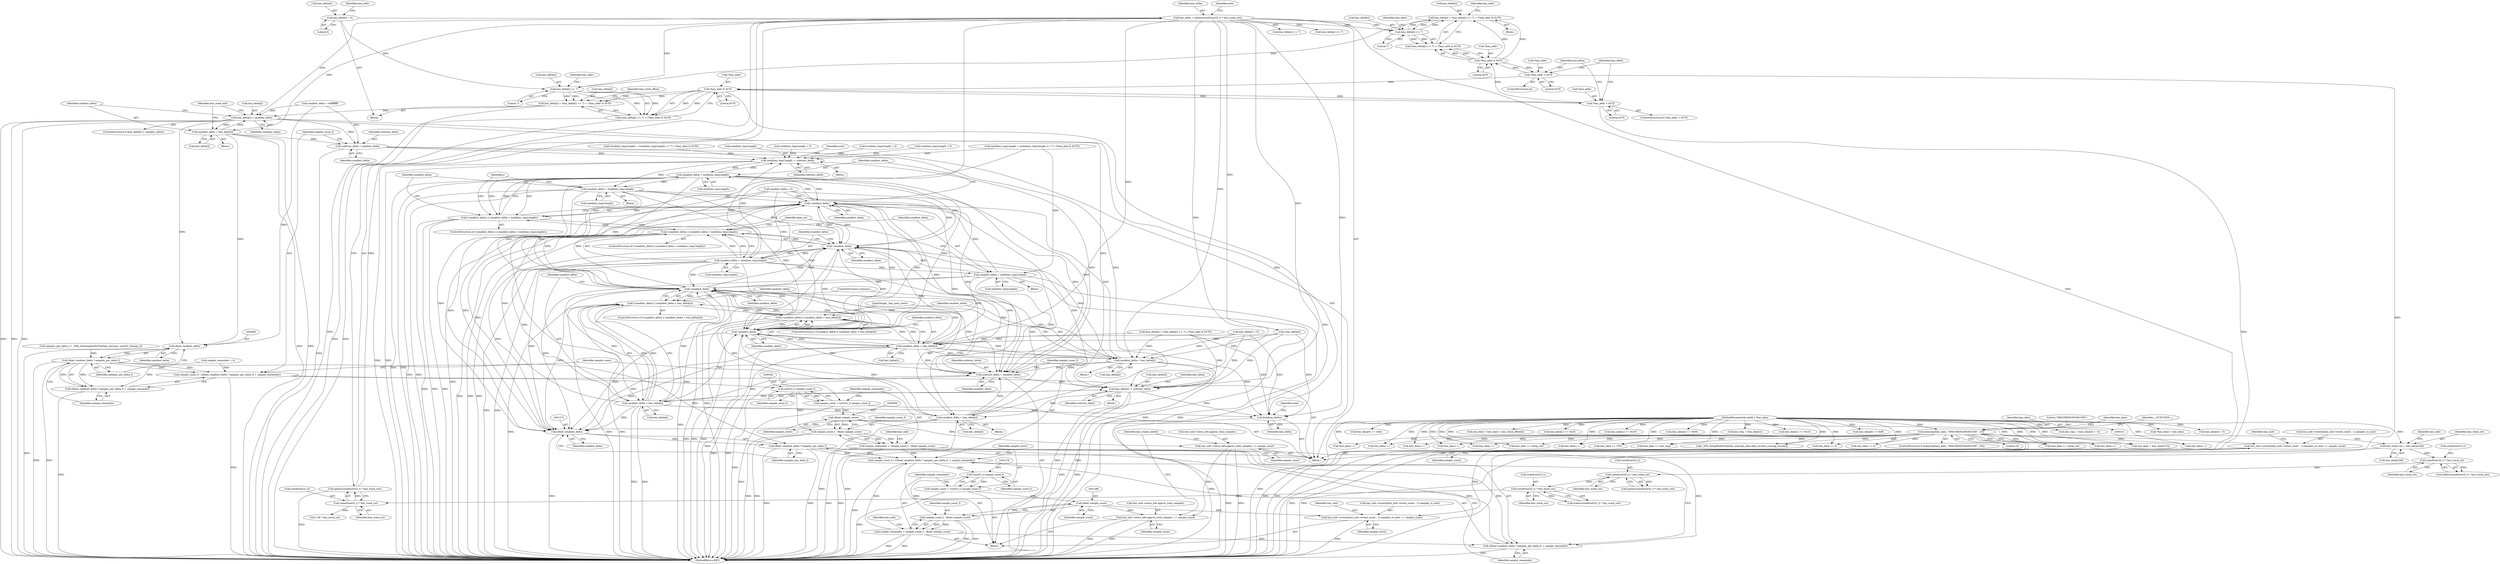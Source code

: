 digraph "0_wildmidi_660b513d99bced8783a4a5984ac2f742c74ebbdd@array" {
"1000480" [label="(Call,hmi_delta[i] = (hmi_delta[i] << 7) + (*hmi_addr & 0x7f))"];
"1000485" [label="(Call,hmi_delta[i] << 7)"];
"1000286" [label="(Call,hmi_delta = malloc(sizeof(uint32_t) * hmi_track_cnt))"];
"1000288" [label="(Call,malloc(sizeof(uint32_t) * hmi_track_cnt))"];
"1000289" [label="(Call,sizeof(uint32_t) * hmi_track_cnt)"];
"1000282" [label="(Call,sizeof(uint32_t) * hmi_track_cnt)"];
"1000275" [label="(Call,sizeof(uint32_t) * hmi_track_cnt)"];
"1000268" [label="(Call,sizeof(uint32_t) * hmi_track_cnt)"];
"1000217" [label="(Call,hmi_track_cnt = hmi_data[228])"];
"1000196" [label="(Call,memcmp(hmi_data, \"HMI-MIDISONG061595\", 18))"];
"1000102" [label="(MethodParameterIn,uint8_t *hmi_data)"];
"1000467" [label="(Call,hmi_delta[i] = 0)"];
"1000480" [label="(Call,hmi_delta[i] = (hmi_delta[i] << 7) + (*hmi_addr & 0x7f))"];
"1000490" [label="(Call,*hmi_addr & 0x7f)"];
"1000473" [label="(Call,*hmi_addr > 0x7f)"];
"1000514" [label="(Call,*hmi_addr & 0x7f)"];
"1000500" [label="(Call,*hmi_addr > 0x7f)"];
"1000509" [label="(Call,hmi_delta[i] << 7)"];
"1000504" [label="(Call,hmi_delta[i] = (hmi_delta[i] << 7) + (*hmi_addr & 0x7f))"];
"1000525" [label="(Call,hmi_delta[i] < smallest_delta)"];
"1000531" [label="(Call,smallest_delta = hmi_delta[i])"];
"1000577" [label="(Call,subtract_delta = smallest_delta)"];
"1000668" [label="(Call,note[hmi_tmp].length -= subtract_delta)"];
"1000686" [label="(Call,smallest_delta > note[hmi_tmp].length)"];
"1000684" [label="(Call,!smallest_delta)"];
"1000683" [label="(Call,(!smallest_delta) || (smallest_delta > note[hmi_tmp].length))"];
"1001124" [label="(Call,(!smallest_delta) || (smallest_delta > note[hmi_tmp].length))"];
"1000729" [label="(Call,!smallest_delta)"];
"1000728" [label="(Call,(!smallest_delta) || (smallest_delta > hmi_delta[i]))"];
"1001244" [label="(Call,(!smallest_delta) || (smallest_delta > hmi_delta[i]))"];
"1000731" [label="(Call,smallest_delta > hmi_delta[i])"];
"1000717" [label="(Call,hmi_delta[i] -= subtract_delta)"];
"1000737" [label="(Call,smallest_delta = hmi_delta[i])"];
"1001125" [label="(Call,!smallest_delta)"];
"1001127" [label="(Call,smallest_delta > note[hmi_tmp].length)"];
"1001135" [label="(Call,smallest_delta = note[hmi_tmp].length)"];
"1001245" [label="(Call,!smallest_delta)"];
"1001247" [label="(Call,smallest_delta > hmi_delta[i])"];
"1001253" [label="(Call,smallest_delta = hmi_delta[i])"];
"1001264" [label="(Call,subtract_delta = smallest_delta)"];
"1001271" [label="(Call,(float) smallest_delta)"];
"1001270" [label="(Call,(float) smallest_delta * samples_per_delta_f)"];
"1001267" [label="(Call,sample_count_f= (((float) smallest_delta * samples_per_delta_f) + sample_remainder))"];
"1001278" [label="(Call,(uint32_t) sample_count_f)"];
"1001276" [label="(Call,sample_count = (uint32_t) sample_count_f)"];
"1001285" [label="(Call,(float) sample_count)"];
"1001283" [label="(Call,sample_count_f - (float) sample_count)"];
"1001281" [label="(Call,sample_remainder = sample_count_f - (float) sample_count)"];
"1001269" [label="(Call,((float) smallest_delta * samples_per_delta_f) + sample_remainder)"];
"1001288" [label="(Call,hmi_mdi->events[hmi_mdi->event_count - 1].samples_to_next += sample_count)"];
"1001301" [label="(Call,hmi_mdi->extra_info.approx_total_samples += sample_count)"];
"1001365" [label="(Call,free(hmi_delta))"];
"1000694" [label="(Call,smallest_delta = note[hmi_tmp].length)"];
"1000584" [label="(Call,(float) smallest_delta)"];
"1000583" [label="(Call,(float) smallest_delta * samples_per_delta_f)"];
"1000580" [label="(Call,sample_count_f= (((float) smallest_delta * samples_per_delta_f) + sample_remainder))"];
"1000591" [label="(Call,(uint32_t) sample_count_f)"];
"1000589" [label="(Call,sample_count = (uint32_t) sample_count_f)"];
"1000598" [label="(Call,(float) sample_count)"];
"1000596" [label="(Call,sample_count_f - (float) sample_count)"];
"1000594" [label="(Call,sample_remainder = sample_count_f - (float) sample_count)"];
"1000601" [label="(Call,hmi_mdi->events[hmi_mdi->event_count - 1].samples_to_next += sample_count)"];
"1000614" [label="(Call,hmi_mdi->extra_info.approx_total_samples += sample_count)"];
"1000582" [label="(Call,((float) smallest_delta * samples_per_delta_f) + sample_remainder)"];
"1000508" [label="(Call,(hmi_delta[i] << 7) + (*hmi_addr & 0x7f))"];
"1000484" [label="(Call,(hmi_delta[i] << 7) + (*hmi_addr & 0x7f))"];
"1001252" [label="(Block,)"];
"1001281" [label="(Call,sample_remainder = sample_count_f - (float) sample_count)"];
"1000287" [label="(Identifier,hmi_delta)"];
"1000739" [label="(Call,hmi_delta[i])"];
"1000730" [label="(Identifier,smallest_delta)"];
"1000195" [label="(ControlStructure,if (memcmp(hmi_data, \"HMI-MIDISONG061595\", 18)))"];
"1000600" [label="(Identifier,sample_count)"];
"1000668" [label="(Call,note[hmi_tmp].length -= subtract_delta)"];
"1000217" [label="(Call,hmi_track_cnt = hmi_data[228])"];
"1001134" [label="(Block,)"];
"1001304" [label="(Identifier,hmi_mdi)"];
"1000110" [label="(Call,*hmi_base = hmi_data)"];
"1000834" [label="(Call,hmi_data += 4)"];
"1000615" [label="(Call,hmi_mdi->extra_info.approx_total_samples)"];
"1001180" [label="(Call,hmi_delta[i] = (hmi_delta[i] << 7) | (*hmi_data & 0x7F))"];
"1000794" [label="(Call,hmi_data[4] + 5)"];
"1000605" [label="(Identifier,hmi_mdi)"];
"1000294" [label="(Identifier,note)"];
"1001300" [label="(Identifier,sample_count)"];
"1000593" [label="(Identifier,sample_count_f)"];
"1000667" [label="(Block,)"];
"1000218" [label="(Identifier,hmi_track_cnt)"];
"1000736" [label="(Block,)"];
"1000779" [label="(Call,hmi_data[0] == 0xfe)"];
"1001274" [label="(Identifier,samples_per_delta_f)"];
"1000509" [label="(Call,hmi_delta[i] << 7)"];
"1000625" [label="(Block,)"];
"1001231" [label="(Call,hmi_data++)"];
"1000584" [label="(Call,(float) smallest_delta)"];
"1000354" [label="(Call,hmi_data++)"];
"1000687" [label="(Identifier,smallest_delta)"];
"1000219" [label="(Call,hmi_data[228])"];
"1000595" [label="(Identifier,sample_remainder)"];
"1000602" [label="(Call,hmi_mdi->events[hmi_mdi->event_count - 1].samples_to_next)"];
"1001067" [label="(Call,hmi_data++)"];
"1000276" [label="(Call,sizeof(uint32_t))"];
"1000281" [label="(Call,malloc(sizeof(uint32_t) * hmi_track_cnt))"];
"1001246" [label="(Identifier,smallest_delta)"];
"1001292" [label="(Identifier,hmi_mdi)"];
"1000478" [label="(ControlStructure,do)"];
"1000290" [label="(Call,sizeof(uint32_t))"];
"1001243" [label="(ControlStructure,if ((!smallest_delta) || (smallest_delta > hmi_delta[i])))"];
"1000614" [label="(Call,hmi_mdi->extra_info.approx_total_samples += sample_count)"];
"1001247" [label="(Call,smallest_delta > hmi_delta[i])"];
"1000525" [label="(Call,hmi_delta[i] < smallest_delta)"];
"1001127" [label="(Call,smallest_delta > note[hmi_tmp].length)"];
"1001090" [label="(Call,note[hmi_tmp].length = (note[hmi_tmp].length << 7) | (*hmi_data & 0x7F))"];
"1000718" [label="(Call,hmi_delta[i])"];
"1001108" [label="(Call,hmi_data++)"];
"1001254" [label="(Identifier,smallest_delta)"];
"1000482" [label="(Identifier,hmi_delta)"];
"1000613" [label="(Identifier,sample_count)"];
"1000481" [label="(Call,hmi_delta[i])"];
"1001275" [label="(Identifier,sample_remainder)"];
"1001288" [label="(Call,hmi_mdi->events[hmi_mdi->event_count - 1].samples_to_next += sample_count)"];
"1000251" [label="(Call,samples_per_delta_f = _WM_GetSamplesPerTick(hmi_division, (uint32_t)tempo_f))"];
"1000532" [label="(Identifier,smallest_delta)"];
"1000529" [label="(Identifier,smallest_delta)"];
"1000371" [label="(Call,hmi_data++)"];
"1000733" [label="(Call,hmi_delta[i])"];
"1000579" [label="(Identifier,smallest_delta)"];
"1000581" [label="(Identifier,sample_count_f)"];
"1000731" [label="(Call,smallest_delta > hmi_delta[i])"];
"1001289" [label="(Call,hmi_mdi->events[hmi_mdi->event_count - 1].samples_to_next)"];
"1000467" [label="(Call,hmi_delta[i] = 0)"];
"1001028" [label="(Call,note[hmi_tmp].length = 0)"];
"1000501" [label="(Call,*hmi_addr)"];
"1000589" [label="(Call,sample_count = (uint32_t) sample_count_f)"];
"1000732" [label="(Identifier,smallest_delta)"];
"1001267" [label="(Call,sample_count_f= (((float) smallest_delta * samples_per_delta_f) + sample_remainder))"];
"1000617" [label="(Identifier,hmi_mdi)"];
"1000526" [label="(Call,hmi_delta[i])"];
"1000682" [label="(ControlStructure,if ((!smallest_delta) || (smallest_delta > note[hmi_tmp].length)))"];
"1000717" [label="(Call,hmi_delta[i] -= subtract_delta)"];
"1001239" [label="(Call,!hmi_delta[i])"];
"1000491" [label="(Call,*hmi_addr)"];
"1000737" [label="(Call,smallest_delta = hmi_delta[i])"];
"1001168" [label="(Identifier,data_siz)"];
"1000493" [label="(Literal,0x7f)"];
"1001282" [label="(Identifier,sample_remainder)"];
"1000476" [label="(Literal,0x7f)"];
"1000510" [label="(Call,hmi_delta[i])"];
"1000517" [label="(Literal,0x7f)"];
"1000578" [label="(Identifier,subtract_delta)"];
"1000187" [label="(Call,sample_remainder = 0)"];
"1000299" [label="(Call,128 * hmi_track_cnt)"];
"1001287" [label="(Identifier,sample_count)"];
"1001284" [label="(Identifier,sample_count_f)"];
"1000590" [label="(Identifier,sample_count)"];
"1000267" [label="(Call,malloc(sizeof(uint32_t) * hmi_track_cnt))"];
"1000348" [label="(Block,)"];
"1001280" [label="(Identifier,sample_count_f)"];
"1000285" [label="(Identifier,hmi_track_cnt)"];
"1000104" [label="(Block,)"];
"1000288" [label="(Call,malloc(sizeof(uint32_t) * hmi_track_cnt))"];
"1000745" [label="(Call,hmi_data = hmi_base + hmi_track_offset[i])"];
"1001124" [label="(Call,(!smallest_delta) || (smallest_delta > note[hmi_tmp].length))"];
"1001283" [label="(Call,sample_count_f - (float) sample_count)"];
"1000881" [label="(Call,hmi_data[1] == 0x2f)"];
"1001264" [label="(Call,subtract_delta = smallest_delta)"];
"1000696" [label="(Call,note[hmi_tmp].length)"];
"1000199" [label="(Literal,18)"];
"1001381" [label="(MethodReturn,RET)"];
"1000729" [label="(Call,!smallest_delta)"];
"1000597" [label="(Identifier,sample_count_f)"];
"1000786" [label="(Call,hmi_data[1] == 0x10)"];
"1000863" [label="(Call,_WM_SetupMidiEvent(hmi_mdi,hmi_data,data_siz,hmi_running_event[i]))"];
"1001301" [label="(Call,hmi_mdi->extra_info.approx_total_samples += sample_count)"];
"1000695" [label="(Identifier,smallest_delta)"];
"1000474" [label="(Call,*hmi_addr)"];
"1001268" [label="(Identifier,sample_count_f)"];
"1000601" [label="(Call,hmi_mdi->events[hmi_mdi->event_count - 1].samples_to_next += sample_count)"];
"1000886" [label="(Call,hmi_data[2] == 0x00)"];
"1000102" [label="(MethodParameterIn,uint8_t *hmi_data)"];
"1000694" [label="(Call,smallest_delta = note[hmi_tmp].length)"];
"1000314" [label="(Call,smallest_delta = 0xffffffff)"];
"1000688" [label="(Call,note[hmi_tmp].length)"];
"1000197" [label="(Identifier,hmi_data)"];
"1000693" [label="(Block,)"];
"1000479" [label="(Block,)"];
"1001222" [label="(Call,hmi_delta[i] << 7)"];
"1000268" [label="(Call,sizeof(uint32_t) * hmi_track_cnt)"];
"1001248" [label="(Identifier,smallest_delta)"];
"1000818" [label="(Call,hmi_data += 4)"];
"1000990" [label="(Call,hmi_tmp = hmi_data[1])"];
"1000274" [label="(Call,malloc(sizeof(uint32_t) * hmi_track_cnt))"];
"1000812" [label="(Call,hmi_data[1] == 0x15)"];
"1000678" [label="(Identifier,note)"];
"1001368" [label="(Identifier,note)"];
"1000932" [label="(Call,note[hmi_tmp].length = 0)"];
"1001017" [label="(Call,hmi_data += setup_ret)"];
"1000738" [label="(Identifier,smallest_delta)"];
"1000721" [label="(Identifier,subtract_delta)"];
"1000533" [label="(Call,hmi_delta[i])"];
"1000577" [label="(Call,subtract_delta = smallest_delta)"];
"1000486" [label="(Call,hmi_delta[i])"];
"1000362" [label="(Call,hmi_data++)"];
"1001128" [label="(Identifier,smallest_delta)"];
"1001137" [label="(Call,note[hmi_tmp].length)"];
"1000485" [label="(Call,hmi_delta[i] << 7)"];
"1000506" [label="(Identifier,hmi_delta)"];
"1000515" [label="(Call,*hmi_addr)"];
"1000508" [label="(Call,(hmi_delta[i] << 7) + (*hmi_addr & 0x7f))"];
"1001253" [label="(Call,smallest_delta = hmi_delta[i])"];
"1000520" [label="(Identifier,hmi_track_offset)"];
"1001266" [label="(Identifier,smallest_delta)"];
"1000503" [label="(Literal,0x7f)"];
"1001126" [label="(Identifier,smallest_delta)"];
"1000583" [label="(Call,(float) smallest_delta * samples_per_delta_f)"];
"1001135" [label="(Call,smallest_delta = note[hmi_tmp].length)"];
"1000727" [label="(ControlStructure,if ((!smallest_delta) || (smallest_delta > hmi_delta[i])))"];
"1000471" [label="(Literal,0)"];
"1000209" [label="(Call,hmi_bpm = hmi_data[212])"];
"1000563" [label="(Call,note[hmi_tmp].length = 0)"];
"1001123" [label="(ControlStructure,if ((!smallest_delta) || (smallest_delta > note[hmi_tmp].length)))"];
"1000620" [label="(Identifier,sample_count)"];
"1001277" [label="(Identifier,sample_count)"];
"1001245" [label="(Call,!smallest_delta)"];
"1001366" [label="(Identifier,hmi_delta)"];
"1000674" [label="(Identifier,subtract_delta)"];
"1000875" [label="(Call,hmi_data[0] == 0xff)"];
"1000530" [label="(Block,)"];
"1000752" [label="(Call,hmi_delta[i] = 0)"];
"1001270" [label="(Call,(float) smallest_delta * samples_per_delta_f)"];
"1000716" [label="(Block,)"];
"1000198" [label="(Literal,\"HMI-MIDISONG061595\")"];
"1000586" [label="(Identifier,smallest_delta)"];
"1000495" [label="(Identifier,hmi_addr)"];
"1000286" [label="(Call,hmi_delta = malloc(sizeof(uint32_t) * hmi_track_cnt))"];
"1001365" [label="(Call,free(hmi_delta))"];
"1001249" [label="(Call,hmi_delta[i])"];
"1000623" [label="(Identifier,hmi_tracks_ended)"];
"1000580" [label="(Call,sample_count_f= (((float) smallest_delta * samples_per_delta_f) + sample_remainder))"];
"1000490" [label="(Call,*hmi_addr & 0x7f)"];
"1000210" [label="(Identifier,hmi_bpm)"];
"1000468" [label="(Call,hmi_delta[i])"];
"1000728" [label="(Call,(!smallest_delta) || (smallest_delta > hmi_delta[i]))"];
"1000683" [label="(Call,(!smallest_delta) || (smallest_delta > note[hmi_tmp].length))"];
"1001194" [label="(Call,hmi_data++)"];
"1001285" [label="(Call,(float) sample_count)"];
"1000531" [label="(Call,smallest_delta = hmi_delta[i])"];
"1000598" [label="(Call,(float) sample_count)"];
"1000282" [label="(Call,sizeof(uint32_t) * hmi_track_cnt)"];
"1001265" [label="(Identifier,subtract_delta)"];
"1000269" [label="(Call,sizeof(uint32_t))"];
"1001302" [label="(Call,hmi_mdi->extra_info.approx_total_samples)"];
"1000587" [label="(Identifier,samples_per_delta_f)"];
"1000524" [label="(ControlStructure,if (hmi_delta[i] < smallest_delta))"];
"1000380" [label="(Call,hmi_data++)"];
"1001276" [label="(Call,sample_count = (uint32_t) sample_count_f)"];
"1001271" [label="(Call,(float) smallest_delta)"];
"1001278" [label="(Call,(uint32_t) sample_count_f)"];
"1000516" [label="(Identifier,hmi_addr)"];
"1000275" [label="(Call,sizeof(uint32_t) * hmi_track_cnt)"];
"1000278" [label="(Identifier,hmi_track_cnt)"];
"1000489" [label="(Literal,7)"];
"1000196" [label="(Call,memcmp(hmi_data, \"HMI-MIDISONG061595\", 18))"];
"1001125" [label="(Call,!smallest_delta)"];
"1001155" [label="(Call,hmi_data += setup_ret)"];
"1000504" [label="(Call,hmi_delta[i] = (hmi_delta[i] << 7) + (*hmi_addr & 0x7f))"];
"1001258" [label="(JumpTarget,_hmi_next_track:)"];
"1000475" [label="(Identifier,hmi_addr)"];
"1000686" [label="(Call,smallest_delta > note[hmi_tmp].length)"];
"1000271" [label="(Identifier,hmi_track_cnt)"];
"1000588" [label="(Identifier,sample_remainder)"];
"1001049" [label="(Call,note[hmi_tmp].length = (note[hmi_tmp].length << 7) | (*hmi_data & 0x7F))"];
"1000472" [label="(ControlStructure,if (*hmi_addr > 0x7f))"];
"1000311" [label="(Call,hmi_data += 370)"];
"1000538" [label="(Identifier,hmi_track_end)"];
"1000685" [label="(Identifier,smallest_delta)"];
"1001307" [label="(Identifier,sample_count)"];
"1000202" [label="(Identifier,__FUNCTION__)"];
"1000799" [label="(Call,hmi_data += hmi_tmp)"];
"1000514" [label="(Call,*hmi_addr & 0x7f)"];
"1000792" [label="(Call,hmi_tmp = (hmi_data[4] + 5))"];
"1000684" [label="(Call,!smallest_delta)"];
"1000473" [label="(Call,*hmi_addr > 0x7f)"];
"1000594" [label="(Call,sample_remainder = sample_count_f - (float) sample_count)"];
"1001273" [label="(Identifier,smallest_delta)"];
"1000591" [label="(Call,(uint32_t) sample_count_f)"];
"1000596" [label="(Call,sample_count_f - (float) sample_count)"];
"1000289" [label="(Call,sizeof(uint32_t) * hmi_track_cnt)"];
"1001129" [label="(Call,note[hmi_tmp].length)"];
"1001185" [label="(Call,hmi_delta[i] << 7)"];
"1000669" [label="(Call,note[hmi_tmp].length)"];
"1000724" [label="(Identifier,hmi_delta)"];
"1000292" [label="(Identifier,hmi_track_cnt)"];
"1000505" [label="(Call,hmi_delta[i])"];
"1000492" [label="(Identifier,hmi_addr)"];
"1001136" [label="(Identifier,smallest_delta)"];
"1000500" [label="(Call,*hmi_addr > 0x7f)"];
"1000480" [label="(Call,hmi_delta[i] = (hmi_delta[i] << 7) + (*hmi_addr & 0x7f))"];
"1000283" [label="(Call,sizeof(uint32_t))"];
"1000742" [label="(ControlStructure,continue;)"];
"1000223" [label="(Identifier,hmi_mdi)"];
"1000484" [label="(Call,(hmi_delta[i] << 7) + (*hmi_addr & 0x7f))"];
"1000626" [label="(Call,smallest_delta = 0)"];
"1001255" [label="(Call,hmi_delta[i])"];
"1001269" [label="(Call,((float) smallest_delta * samples_per_delta_f) + sample_remainder)"];
"1000513" [label="(Literal,7)"];
"1001244" [label="(Call,(!smallest_delta) || (smallest_delta > hmi_delta[i]))"];
"1000652" [label="(Identifier,j)"];
"1000582" [label="(Call,((float) smallest_delta * samples_per_delta_f) + sample_remainder)"];
"1000480" -> "1000479"  [label="AST: "];
"1000480" -> "1000484"  [label="CFG: "];
"1000481" -> "1000480"  [label="AST: "];
"1000484" -> "1000480"  [label="AST: "];
"1000495" -> "1000480"  [label="CFG: "];
"1000485" -> "1000480"  [label="DDG: "];
"1000485" -> "1000480"  [label="DDG: "];
"1000490" -> "1000480"  [label="DDG: "];
"1000490" -> "1000480"  [label="DDG: "];
"1000480" -> "1000485"  [label="DDG: "];
"1000480" -> "1000509"  [label="DDG: "];
"1000485" -> "1000484"  [label="AST: "];
"1000485" -> "1000489"  [label="CFG: "];
"1000486" -> "1000485"  [label="AST: "];
"1000489" -> "1000485"  [label="AST: "];
"1000492" -> "1000485"  [label="CFG: "];
"1000485" -> "1000484"  [label="DDG: "];
"1000485" -> "1000484"  [label="DDG: "];
"1000286" -> "1000485"  [label="DDG: "];
"1000467" -> "1000485"  [label="DDG: "];
"1000286" -> "1000104"  [label="AST: "];
"1000286" -> "1000288"  [label="CFG: "];
"1000287" -> "1000286"  [label="AST: "];
"1000288" -> "1000286"  [label="AST: "];
"1000294" -> "1000286"  [label="CFG: "];
"1000286" -> "1001381"  [label="DDG: "];
"1000288" -> "1000286"  [label="DDG: "];
"1000286" -> "1000509"  [label="DDG: "];
"1000286" -> "1000525"  [label="DDG: "];
"1000286" -> "1000531"  [label="DDG: "];
"1000286" -> "1000717"  [label="DDG: "];
"1000286" -> "1000731"  [label="DDG: "];
"1000286" -> "1000737"  [label="DDG: "];
"1000286" -> "1001185"  [label="DDG: "];
"1000286" -> "1001222"  [label="DDG: "];
"1000286" -> "1001239"  [label="DDG: "];
"1000286" -> "1001247"  [label="DDG: "];
"1000286" -> "1001253"  [label="DDG: "];
"1000286" -> "1001365"  [label="DDG: "];
"1000288" -> "1000289"  [label="CFG: "];
"1000289" -> "1000288"  [label="AST: "];
"1000288" -> "1001381"  [label="DDG: "];
"1000289" -> "1000288"  [label="DDG: "];
"1000289" -> "1000292"  [label="CFG: "];
"1000290" -> "1000289"  [label="AST: "];
"1000292" -> "1000289"  [label="AST: "];
"1000282" -> "1000289"  [label="DDG: "];
"1000289" -> "1000299"  [label="DDG: "];
"1000282" -> "1000281"  [label="AST: "];
"1000282" -> "1000285"  [label="CFG: "];
"1000283" -> "1000282"  [label="AST: "];
"1000285" -> "1000282"  [label="AST: "];
"1000281" -> "1000282"  [label="CFG: "];
"1000282" -> "1000281"  [label="DDG: "];
"1000275" -> "1000282"  [label="DDG: "];
"1000275" -> "1000274"  [label="AST: "];
"1000275" -> "1000278"  [label="CFG: "];
"1000276" -> "1000275"  [label="AST: "];
"1000278" -> "1000275"  [label="AST: "];
"1000274" -> "1000275"  [label="CFG: "];
"1000275" -> "1000274"  [label="DDG: "];
"1000268" -> "1000275"  [label="DDG: "];
"1000268" -> "1000267"  [label="AST: "];
"1000268" -> "1000271"  [label="CFG: "];
"1000269" -> "1000268"  [label="AST: "];
"1000271" -> "1000268"  [label="AST: "];
"1000267" -> "1000268"  [label="CFG: "];
"1000268" -> "1000267"  [label="DDG: "];
"1000217" -> "1000268"  [label="DDG: "];
"1000217" -> "1000104"  [label="AST: "];
"1000217" -> "1000219"  [label="CFG: "];
"1000218" -> "1000217"  [label="AST: "];
"1000219" -> "1000217"  [label="AST: "];
"1000223" -> "1000217"  [label="CFG: "];
"1000217" -> "1001381"  [label="DDG: "];
"1000196" -> "1000217"  [label="DDG: "];
"1000102" -> "1000217"  [label="DDG: "];
"1000196" -> "1000195"  [label="AST: "];
"1000196" -> "1000199"  [label="CFG: "];
"1000197" -> "1000196"  [label="AST: "];
"1000198" -> "1000196"  [label="AST: "];
"1000199" -> "1000196"  [label="AST: "];
"1000202" -> "1000196"  [label="CFG: "];
"1000210" -> "1000196"  [label="CFG: "];
"1000196" -> "1001381"  [label="DDG: "];
"1000196" -> "1001381"  [label="DDG: "];
"1000102" -> "1000196"  [label="DDG: "];
"1000196" -> "1000209"  [label="DDG: "];
"1000196" -> "1000311"  [label="DDG: "];
"1000196" -> "1000354"  [label="DDG: "];
"1000196" -> "1000362"  [label="DDG: "];
"1000196" -> "1000371"  [label="DDG: "];
"1000196" -> "1000380"  [label="DDG: "];
"1000196" -> "1000799"  [label="DDG: "];
"1000196" -> "1000818"  [label="DDG: "];
"1000196" -> "1000834"  [label="DDG: "];
"1000196" -> "1000863"  [label="DDG: "];
"1000196" -> "1001017"  [label="DDG: "];
"1000196" -> "1001067"  [label="DDG: "];
"1000196" -> "1001108"  [label="DDG: "];
"1000196" -> "1001155"  [label="DDG: "];
"1000196" -> "1001194"  [label="DDG: "];
"1000196" -> "1001231"  [label="DDG: "];
"1000102" -> "1000101"  [label="AST: "];
"1000102" -> "1001381"  [label="DDG: "];
"1000102" -> "1000110"  [label="DDG: "];
"1000102" -> "1000209"  [label="DDG: "];
"1000102" -> "1000311"  [label="DDG: "];
"1000102" -> "1000354"  [label="DDG: "];
"1000102" -> "1000362"  [label="DDG: "];
"1000102" -> "1000371"  [label="DDG: "];
"1000102" -> "1000380"  [label="DDG: "];
"1000102" -> "1000745"  [label="DDG: "];
"1000102" -> "1000779"  [label="DDG: "];
"1000102" -> "1000786"  [label="DDG: "];
"1000102" -> "1000792"  [label="DDG: "];
"1000102" -> "1000794"  [label="DDG: "];
"1000102" -> "1000799"  [label="DDG: "];
"1000102" -> "1000812"  [label="DDG: "];
"1000102" -> "1000818"  [label="DDG: "];
"1000102" -> "1000834"  [label="DDG: "];
"1000102" -> "1000863"  [label="DDG: "];
"1000102" -> "1000875"  [label="DDG: "];
"1000102" -> "1000881"  [label="DDG: "];
"1000102" -> "1000886"  [label="DDG: "];
"1000102" -> "1000990"  [label="DDG: "];
"1000102" -> "1001017"  [label="DDG: "];
"1000102" -> "1001067"  [label="DDG: "];
"1000102" -> "1001108"  [label="DDG: "];
"1000102" -> "1001155"  [label="DDG: "];
"1000102" -> "1001194"  [label="DDG: "];
"1000102" -> "1001231"  [label="DDG: "];
"1000467" -> "1000348"  [label="AST: "];
"1000467" -> "1000471"  [label="CFG: "];
"1000468" -> "1000467"  [label="AST: "];
"1000471" -> "1000467"  [label="AST: "];
"1000475" -> "1000467"  [label="CFG: "];
"1000467" -> "1000509"  [label="DDG: "];
"1000490" -> "1000484"  [label="AST: "];
"1000490" -> "1000493"  [label="CFG: "];
"1000491" -> "1000490"  [label="AST: "];
"1000493" -> "1000490"  [label="AST: "];
"1000484" -> "1000490"  [label="CFG: "];
"1000490" -> "1000484"  [label="DDG: "];
"1000490" -> "1000484"  [label="DDG: "];
"1000473" -> "1000490"  [label="DDG: "];
"1000500" -> "1000490"  [label="DDG: "];
"1000490" -> "1000500"  [label="DDG: "];
"1000473" -> "1000472"  [label="AST: "];
"1000473" -> "1000476"  [label="CFG: "];
"1000474" -> "1000473"  [label="AST: "];
"1000476" -> "1000473"  [label="AST: "];
"1000482" -> "1000473"  [label="CFG: "];
"1000506" -> "1000473"  [label="CFG: "];
"1000473" -> "1001381"  [label="DDG: "];
"1000514" -> "1000473"  [label="DDG: "];
"1000473" -> "1000514"  [label="DDG: "];
"1000514" -> "1000508"  [label="AST: "];
"1000514" -> "1000517"  [label="CFG: "];
"1000515" -> "1000514"  [label="AST: "];
"1000517" -> "1000514"  [label="AST: "];
"1000508" -> "1000514"  [label="CFG: "];
"1000514" -> "1001381"  [label="DDG: "];
"1000514" -> "1000504"  [label="DDG: "];
"1000514" -> "1000504"  [label="DDG: "];
"1000514" -> "1000508"  [label="DDG: "];
"1000514" -> "1000508"  [label="DDG: "];
"1000500" -> "1000514"  [label="DDG: "];
"1000500" -> "1000478"  [label="AST: "];
"1000500" -> "1000503"  [label="CFG: "];
"1000501" -> "1000500"  [label="AST: "];
"1000503" -> "1000500"  [label="AST: "];
"1000482" -> "1000500"  [label="CFG: "];
"1000506" -> "1000500"  [label="CFG: "];
"1000500" -> "1001381"  [label="DDG: "];
"1000509" -> "1000508"  [label="AST: "];
"1000509" -> "1000513"  [label="CFG: "];
"1000510" -> "1000509"  [label="AST: "];
"1000513" -> "1000509"  [label="AST: "];
"1000516" -> "1000509"  [label="CFG: "];
"1000509" -> "1000504"  [label="DDG: "];
"1000509" -> "1000504"  [label="DDG: "];
"1000509" -> "1000508"  [label="DDG: "];
"1000509" -> "1000508"  [label="DDG: "];
"1000504" -> "1000348"  [label="AST: "];
"1000504" -> "1000508"  [label="CFG: "];
"1000505" -> "1000504"  [label="AST: "];
"1000508" -> "1000504"  [label="AST: "];
"1000520" -> "1000504"  [label="CFG: "];
"1000504" -> "1001381"  [label="DDG: "];
"1000504" -> "1000525"  [label="DDG: "];
"1000525" -> "1000524"  [label="AST: "];
"1000525" -> "1000529"  [label="CFG: "];
"1000526" -> "1000525"  [label="AST: "];
"1000529" -> "1000525"  [label="AST: "];
"1000532" -> "1000525"  [label="CFG: "];
"1000538" -> "1000525"  [label="CFG: "];
"1000525" -> "1001381"  [label="DDG: "];
"1000525" -> "1001381"  [label="DDG: "];
"1000525" -> "1001381"  [label="DDG: "];
"1000314" -> "1000525"  [label="DDG: "];
"1000531" -> "1000525"  [label="DDG: "];
"1000525" -> "1000531"  [label="DDG: "];
"1000525" -> "1000577"  [label="DDG: "];
"1000525" -> "1000584"  [label="DDG: "];
"1000525" -> "1000717"  [label="DDG: "];
"1000525" -> "1001365"  [label="DDG: "];
"1000531" -> "1000530"  [label="AST: "];
"1000531" -> "1000533"  [label="CFG: "];
"1000532" -> "1000531"  [label="AST: "];
"1000533" -> "1000531"  [label="AST: "];
"1000538" -> "1000531"  [label="CFG: "];
"1000531" -> "1001381"  [label="DDG: "];
"1000531" -> "1001381"  [label="DDG: "];
"1000531" -> "1000577"  [label="DDG: "];
"1000531" -> "1000584"  [label="DDG: "];
"1000577" -> "1000104"  [label="AST: "];
"1000577" -> "1000579"  [label="CFG: "];
"1000578" -> "1000577"  [label="AST: "];
"1000579" -> "1000577"  [label="AST: "];
"1000581" -> "1000577"  [label="CFG: "];
"1000577" -> "1001381"  [label="DDG: "];
"1000314" -> "1000577"  [label="DDG: "];
"1000577" -> "1000668"  [label="DDG: "];
"1000577" -> "1000717"  [label="DDG: "];
"1000668" -> "1000667"  [label="AST: "];
"1000668" -> "1000674"  [label="CFG: "];
"1000669" -> "1000668"  [label="AST: "];
"1000674" -> "1000668"  [label="AST: "];
"1000678" -> "1000668"  [label="CFG: "];
"1000668" -> "1001381"  [label="DDG: "];
"1000668" -> "1001381"  [label="DDG: "];
"1001264" -> "1000668"  [label="DDG: "];
"1001127" -> "1000668"  [label="DDG: "];
"1001049" -> "1000668"  [label="DDG: "];
"1001090" -> "1000668"  [label="DDG: "];
"1000932" -> "1000668"  [label="DDG: "];
"1000563" -> "1000668"  [label="DDG: "];
"1000686" -> "1000668"  [label="DDG: "];
"1001028" -> "1000668"  [label="DDG: "];
"1000668" -> "1000686"  [label="DDG: "];
"1000668" -> "1000694"  [label="DDG: "];
"1000686" -> "1000683"  [label="AST: "];
"1000686" -> "1000688"  [label="CFG: "];
"1000687" -> "1000686"  [label="AST: "];
"1000688" -> "1000686"  [label="AST: "];
"1000683" -> "1000686"  [label="CFG: "];
"1000686" -> "1001381"  [label="DDG: "];
"1000686" -> "1001381"  [label="DDG: "];
"1000686" -> "1000684"  [label="DDG: "];
"1000686" -> "1000683"  [label="DDG: "];
"1000686" -> "1000683"  [label="DDG: "];
"1000684" -> "1000686"  [label="DDG: "];
"1000686" -> "1000694"  [label="DDG: "];
"1000686" -> "1000729"  [label="DDG: "];
"1000686" -> "1001125"  [label="DDG: "];
"1000686" -> "1001245"  [label="DDG: "];
"1000686" -> "1001264"  [label="DDG: "];
"1000686" -> "1001271"  [label="DDG: "];
"1000684" -> "1000683"  [label="AST: "];
"1000684" -> "1000685"  [label="CFG: "];
"1000685" -> "1000684"  [label="AST: "];
"1000687" -> "1000684"  [label="CFG: "];
"1000683" -> "1000684"  [label="CFG: "];
"1000684" -> "1001381"  [label="DDG: "];
"1000684" -> "1000683"  [label="DDG: "];
"1001127" -> "1000684"  [label="DDG: "];
"1000626" -> "1000684"  [label="DDG: "];
"1001253" -> "1000684"  [label="DDG: "];
"1001245" -> "1000684"  [label="DDG: "];
"1001125" -> "1000684"  [label="DDG: "];
"1001135" -> "1000684"  [label="DDG: "];
"1001247" -> "1000684"  [label="DDG: "];
"1000731" -> "1000684"  [label="DDG: "];
"1000729" -> "1000684"  [label="DDG: "];
"1000694" -> "1000684"  [label="DDG: "];
"1000737" -> "1000684"  [label="DDG: "];
"1000684" -> "1000729"  [label="DDG: "];
"1000684" -> "1001125"  [label="DDG: "];
"1000684" -> "1001245"  [label="DDG: "];
"1000684" -> "1001264"  [label="DDG: "];
"1000684" -> "1001271"  [label="DDG: "];
"1000683" -> "1000682"  [label="AST: "];
"1000695" -> "1000683"  [label="CFG: "];
"1000652" -> "1000683"  [label="CFG: "];
"1000683" -> "1001381"  [label="DDG: "];
"1000683" -> "1001381"  [label="DDG: "];
"1000683" -> "1001381"  [label="DDG: "];
"1001124" -> "1000683"  [label="DDG: "];
"1000683" -> "1001124"  [label="DDG: "];
"1001124" -> "1001123"  [label="AST: "];
"1001124" -> "1001125"  [label="CFG: "];
"1001124" -> "1001127"  [label="CFG: "];
"1001125" -> "1001124"  [label="AST: "];
"1001127" -> "1001124"  [label="AST: "];
"1001136" -> "1001124"  [label="CFG: "];
"1001168" -> "1001124"  [label="CFG: "];
"1001124" -> "1001381"  [label="DDG: "];
"1001124" -> "1001381"  [label="DDG: "];
"1001124" -> "1001381"  [label="DDG: "];
"1001125" -> "1001124"  [label="DDG: "];
"1001127" -> "1001124"  [label="DDG: "];
"1001127" -> "1001124"  [label="DDG: "];
"1000729" -> "1000728"  [label="AST: "];
"1000729" -> "1000730"  [label="CFG: "];
"1000730" -> "1000729"  [label="AST: "];
"1000732" -> "1000729"  [label="CFG: "];
"1000728" -> "1000729"  [label="CFG: "];
"1000729" -> "1001381"  [label="DDG: "];
"1000729" -> "1000728"  [label="DDG: "];
"1001127" -> "1000729"  [label="DDG: "];
"1000626" -> "1000729"  [label="DDG: "];
"1001253" -> "1000729"  [label="DDG: "];
"1001245" -> "1000729"  [label="DDG: "];
"1001125" -> "1000729"  [label="DDG: "];
"1001135" -> "1000729"  [label="DDG: "];
"1001247" -> "1000729"  [label="DDG: "];
"1000731" -> "1000729"  [label="DDG: "];
"1000694" -> "1000729"  [label="DDG: "];
"1000737" -> "1000729"  [label="DDG: "];
"1000729" -> "1000731"  [label="DDG: "];
"1000729" -> "1001125"  [label="DDG: "];
"1000729" -> "1001245"  [label="DDG: "];
"1000729" -> "1001264"  [label="DDG: "];
"1000729" -> "1001271"  [label="DDG: "];
"1000728" -> "1000727"  [label="AST: "];
"1000728" -> "1000731"  [label="CFG: "];
"1000731" -> "1000728"  [label="AST: "];
"1000738" -> "1000728"  [label="CFG: "];
"1000742" -> "1000728"  [label="CFG: "];
"1000728" -> "1001381"  [label="DDG: "];
"1000728" -> "1001381"  [label="DDG: "];
"1000728" -> "1001381"  [label="DDG: "];
"1001244" -> "1000728"  [label="DDG: "];
"1000731" -> "1000728"  [label="DDG: "];
"1000731" -> "1000728"  [label="DDG: "];
"1000728" -> "1001244"  [label="DDG: "];
"1001244" -> "1001243"  [label="AST: "];
"1001244" -> "1001245"  [label="CFG: "];
"1001244" -> "1001247"  [label="CFG: "];
"1001245" -> "1001244"  [label="AST: "];
"1001247" -> "1001244"  [label="AST: "];
"1001254" -> "1001244"  [label="CFG: "];
"1001258" -> "1001244"  [label="CFG: "];
"1001244" -> "1001381"  [label="DDG: "];
"1001244" -> "1001381"  [label="DDG: "];
"1001244" -> "1001381"  [label="DDG: "];
"1001245" -> "1001244"  [label="DDG: "];
"1001247" -> "1001244"  [label="DDG: "];
"1001247" -> "1001244"  [label="DDG: "];
"1000731" -> "1000733"  [label="CFG: "];
"1000732" -> "1000731"  [label="AST: "];
"1000733" -> "1000731"  [label="AST: "];
"1000731" -> "1001381"  [label="DDG: "];
"1000731" -> "1001381"  [label="DDG: "];
"1000731" -> "1000717"  [label="DDG: "];
"1000717" -> "1000731"  [label="DDG: "];
"1000731" -> "1000737"  [label="DDG: "];
"1000731" -> "1001125"  [label="DDG: "];
"1000731" -> "1001245"  [label="DDG: "];
"1000731" -> "1001264"  [label="DDG: "];
"1000731" -> "1001271"  [label="DDG: "];
"1000731" -> "1001365"  [label="DDG: "];
"1000717" -> "1000716"  [label="AST: "];
"1000717" -> "1000721"  [label="CFG: "];
"1000718" -> "1000717"  [label="AST: "];
"1000721" -> "1000717"  [label="AST: "];
"1000724" -> "1000717"  [label="CFG: "];
"1000717" -> "1001381"  [label="DDG: "];
"1000717" -> "1001381"  [label="DDG: "];
"1001264" -> "1000717"  [label="DDG: "];
"1001180" -> "1000717"  [label="DDG: "];
"1000752" -> "1000717"  [label="DDG: "];
"1001247" -> "1000717"  [label="DDG: "];
"1001239" -> "1000717"  [label="DDG: "];
"1000717" -> "1000737"  [label="DDG: "];
"1000717" -> "1001365"  [label="DDG: "];
"1000737" -> "1000736"  [label="AST: "];
"1000737" -> "1000739"  [label="CFG: "];
"1000738" -> "1000737"  [label="AST: "];
"1000739" -> "1000737"  [label="AST: "];
"1000742" -> "1000737"  [label="CFG: "];
"1000737" -> "1001381"  [label="DDG: "];
"1000737" -> "1001381"  [label="DDG: "];
"1000737" -> "1001125"  [label="DDG: "];
"1000737" -> "1001245"  [label="DDG: "];
"1000737" -> "1001264"  [label="DDG: "];
"1000737" -> "1001271"  [label="DDG: "];
"1001125" -> "1001126"  [label="CFG: "];
"1001126" -> "1001125"  [label="AST: "];
"1001128" -> "1001125"  [label="CFG: "];
"1001125" -> "1001381"  [label="DDG: "];
"1001127" -> "1001125"  [label="DDG: "];
"1000626" -> "1001125"  [label="DDG: "];
"1001253" -> "1001125"  [label="DDG: "];
"1001245" -> "1001125"  [label="DDG: "];
"1001135" -> "1001125"  [label="DDG: "];
"1001247" -> "1001125"  [label="DDG: "];
"1000694" -> "1001125"  [label="DDG: "];
"1001125" -> "1001127"  [label="DDG: "];
"1001125" -> "1001245"  [label="DDG: "];
"1001125" -> "1001264"  [label="DDG: "];
"1001125" -> "1001271"  [label="DDG: "];
"1001127" -> "1001129"  [label="CFG: "];
"1001128" -> "1001127"  [label="AST: "];
"1001129" -> "1001127"  [label="AST: "];
"1001127" -> "1001381"  [label="DDG: "];
"1001127" -> "1001381"  [label="DDG: "];
"1001090" -> "1001127"  [label="DDG: "];
"1001127" -> "1001135"  [label="DDG: "];
"1001127" -> "1001245"  [label="DDG: "];
"1001127" -> "1001264"  [label="DDG: "];
"1001127" -> "1001271"  [label="DDG: "];
"1001135" -> "1001134"  [label="AST: "];
"1001135" -> "1001137"  [label="CFG: "];
"1001136" -> "1001135"  [label="AST: "];
"1001137" -> "1001135"  [label="AST: "];
"1001168" -> "1001135"  [label="CFG: "];
"1001135" -> "1001381"  [label="DDG: "];
"1001135" -> "1001381"  [label="DDG: "];
"1001090" -> "1001135"  [label="DDG: "];
"1001135" -> "1001245"  [label="DDG: "];
"1001135" -> "1001264"  [label="DDG: "];
"1001135" -> "1001271"  [label="DDG: "];
"1001245" -> "1001246"  [label="CFG: "];
"1001246" -> "1001245"  [label="AST: "];
"1001248" -> "1001245"  [label="CFG: "];
"1001245" -> "1001381"  [label="DDG: "];
"1000626" -> "1001245"  [label="DDG: "];
"1001253" -> "1001245"  [label="DDG: "];
"1001247" -> "1001245"  [label="DDG: "];
"1000694" -> "1001245"  [label="DDG: "];
"1001245" -> "1001247"  [label="DDG: "];
"1001245" -> "1001264"  [label="DDG: "];
"1001245" -> "1001271"  [label="DDG: "];
"1001247" -> "1001249"  [label="CFG: "];
"1001248" -> "1001247"  [label="AST: "];
"1001249" -> "1001247"  [label="AST: "];
"1001247" -> "1001381"  [label="DDG: "];
"1001247" -> "1001381"  [label="DDG: "];
"1001180" -> "1001247"  [label="DDG: "];
"1000752" -> "1001247"  [label="DDG: "];
"1001239" -> "1001247"  [label="DDG: "];
"1001247" -> "1001253"  [label="DDG: "];
"1001247" -> "1001264"  [label="DDG: "];
"1001247" -> "1001271"  [label="DDG: "];
"1001247" -> "1001365"  [label="DDG: "];
"1001253" -> "1001252"  [label="AST: "];
"1001253" -> "1001255"  [label="CFG: "];
"1001254" -> "1001253"  [label="AST: "];
"1001255" -> "1001253"  [label="AST: "];
"1001258" -> "1001253"  [label="CFG: "];
"1001253" -> "1001381"  [label="DDG: "];
"1001253" -> "1001381"  [label="DDG: "];
"1001180" -> "1001253"  [label="DDG: "];
"1000752" -> "1001253"  [label="DDG: "];
"1001239" -> "1001253"  [label="DDG: "];
"1001253" -> "1001264"  [label="DDG: "];
"1001253" -> "1001271"  [label="DDG: "];
"1001264" -> "1000625"  [label="AST: "];
"1001264" -> "1001266"  [label="CFG: "];
"1001265" -> "1001264"  [label="AST: "];
"1001266" -> "1001264"  [label="AST: "];
"1001268" -> "1001264"  [label="CFG: "];
"1001264" -> "1001381"  [label="DDG: "];
"1000626" -> "1001264"  [label="DDG: "];
"1000694" -> "1001264"  [label="DDG: "];
"1001271" -> "1001270"  [label="AST: "];
"1001271" -> "1001273"  [label="CFG: "];
"1001272" -> "1001271"  [label="AST: "];
"1001273" -> "1001271"  [label="AST: "];
"1001274" -> "1001271"  [label="CFG: "];
"1001271" -> "1001381"  [label="DDG: "];
"1001271" -> "1001270"  [label="DDG: "];
"1000626" -> "1001271"  [label="DDG: "];
"1000694" -> "1001271"  [label="DDG: "];
"1001270" -> "1001269"  [label="AST: "];
"1001270" -> "1001274"  [label="CFG: "];
"1001274" -> "1001270"  [label="AST: "];
"1001275" -> "1001270"  [label="CFG: "];
"1001270" -> "1001381"  [label="DDG: "];
"1001270" -> "1001381"  [label="DDG: "];
"1001270" -> "1001267"  [label="DDG: "];
"1001270" -> "1001267"  [label="DDG: "];
"1001270" -> "1001269"  [label="DDG: "];
"1001270" -> "1001269"  [label="DDG: "];
"1000583" -> "1001270"  [label="DDG: "];
"1001267" -> "1000625"  [label="AST: "];
"1001267" -> "1001269"  [label="CFG: "];
"1001268" -> "1001267"  [label="AST: "];
"1001269" -> "1001267"  [label="AST: "];
"1001277" -> "1001267"  [label="CFG: "];
"1001267" -> "1001381"  [label="DDG: "];
"1000594" -> "1001267"  [label="DDG: "];
"1001281" -> "1001267"  [label="DDG: "];
"1001267" -> "1001278"  [label="DDG: "];
"1001278" -> "1001276"  [label="AST: "];
"1001278" -> "1001280"  [label="CFG: "];
"1001279" -> "1001278"  [label="AST: "];
"1001280" -> "1001278"  [label="AST: "];
"1001276" -> "1001278"  [label="CFG: "];
"1001278" -> "1001276"  [label="DDG: "];
"1001278" -> "1001283"  [label="DDG: "];
"1001276" -> "1000625"  [label="AST: "];
"1001277" -> "1001276"  [label="AST: "];
"1001282" -> "1001276"  [label="CFG: "];
"1001276" -> "1001381"  [label="DDG: "];
"1001276" -> "1001285"  [label="DDG: "];
"1001285" -> "1001283"  [label="AST: "];
"1001285" -> "1001287"  [label="CFG: "];
"1001286" -> "1001285"  [label="AST: "];
"1001287" -> "1001285"  [label="AST: "];
"1001283" -> "1001285"  [label="CFG: "];
"1001285" -> "1001283"  [label="DDG: "];
"1001285" -> "1001288"  [label="DDG: "];
"1001285" -> "1001301"  [label="DDG: "];
"1001283" -> "1001281"  [label="AST: "];
"1001284" -> "1001283"  [label="AST: "];
"1001281" -> "1001283"  [label="CFG: "];
"1001283" -> "1001381"  [label="DDG: "];
"1001283" -> "1001381"  [label="DDG: "];
"1001283" -> "1001281"  [label="DDG: "];
"1001283" -> "1001281"  [label="DDG: "];
"1001281" -> "1000625"  [label="AST: "];
"1001282" -> "1001281"  [label="AST: "];
"1001292" -> "1001281"  [label="CFG: "];
"1001281" -> "1001381"  [label="DDG: "];
"1001281" -> "1001381"  [label="DDG: "];
"1001281" -> "1001269"  [label="DDG: "];
"1001269" -> "1001275"  [label="CFG: "];
"1001275" -> "1001269"  [label="AST: "];
"1001269" -> "1001381"  [label="DDG: "];
"1000594" -> "1001269"  [label="DDG: "];
"1001288" -> "1000625"  [label="AST: "];
"1001288" -> "1001300"  [label="CFG: "];
"1001289" -> "1001288"  [label="AST: "];
"1001300" -> "1001288"  [label="AST: "];
"1001304" -> "1001288"  [label="CFG: "];
"1001288" -> "1001381"  [label="DDG: "];
"1000601" -> "1001288"  [label="DDG: "];
"1001301" -> "1000625"  [label="AST: "];
"1001301" -> "1001307"  [label="CFG: "];
"1001302" -> "1001301"  [label="AST: "];
"1001307" -> "1001301"  [label="AST: "];
"1000623" -> "1001301"  [label="CFG: "];
"1001301" -> "1001381"  [label="DDG: "];
"1001301" -> "1001381"  [label="DDG: "];
"1000614" -> "1001301"  [label="DDG: "];
"1001365" -> "1000104"  [label="AST: "];
"1001365" -> "1001366"  [label="CFG: "];
"1001366" -> "1001365"  [label="AST: "];
"1001368" -> "1001365"  [label="CFG: "];
"1001365" -> "1001381"  [label="DDG: "];
"1001180" -> "1001365"  [label="DDG: "];
"1000752" -> "1001365"  [label="DDG: "];
"1001239" -> "1001365"  [label="DDG: "];
"1000694" -> "1000693"  [label="AST: "];
"1000694" -> "1000696"  [label="CFG: "];
"1000695" -> "1000694"  [label="AST: "];
"1000696" -> "1000694"  [label="AST: "];
"1000652" -> "1000694"  [label="CFG: "];
"1000694" -> "1001381"  [label="DDG: "];
"1000694" -> "1001381"  [label="DDG: "];
"1000584" -> "1000583"  [label="AST: "];
"1000584" -> "1000586"  [label="CFG: "];
"1000585" -> "1000584"  [label="AST: "];
"1000586" -> "1000584"  [label="AST: "];
"1000587" -> "1000584"  [label="CFG: "];
"1000584" -> "1001381"  [label="DDG: "];
"1000584" -> "1000583"  [label="DDG: "];
"1000314" -> "1000584"  [label="DDG: "];
"1000583" -> "1000582"  [label="AST: "];
"1000583" -> "1000587"  [label="CFG: "];
"1000587" -> "1000583"  [label="AST: "];
"1000588" -> "1000583"  [label="CFG: "];
"1000583" -> "1001381"  [label="DDG: "];
"1000583" -> "1001381"  [label="DDG: "];
"1000583" -> "1000580"  [label="DDG: "];
"1000583" -> "1000580"  [label="DDG: "];
"1000583" -> "1000582"  [label="DDG: "];
"1000583" -> "1000582"  [label="DDG: "];
"1000251" -> "1000583"  [label="DDG: "];
"1000580" -> "1000104"  [label="AST: "];
"1000580" -> "1000582"  [label="CFG: "];
"1000581" -> "1000580"  [label="AST: "];
"1000582" -> "1000580"  [label="AST: "];
"1000590" -> "1000580"  [label="CFG: "];
"1000580" -> "1001381"  [label="DDG: "];
"1000187" -> "1000580"  [label="DDG: "];
"1000580" -> "1000591"  [label="DDG: "];
"1000591" -> "1000589"  [label="AST: "];
"1000591" -> "1000593"  [label="CFG: "];
"1000592" -> "1000591"  [label="AST: "];
"1000593" -> "1000591"  [label="AST: "];
"1000589" -> "1000591"  [label="CFG: "];
"1000591" -> "1000589"  [label="DDG: "];
"1000591" -> "1000596"  [label="DDG: "];
"1000589" -> "1000104"  [label="AST: "];
"1000590" -> "1000589"  [label="AST: "];
"1000595" -> "1000589"  [label="CFG: "];
"1000589" -> "1001381"  [label="DDG: "];
"1000589" -> "1000598"  [label="DDG: "];
"1000598" -> "1000596"  [label="AST: "];
"1000598" -> "1000600"  [label="CFG: "];
"1000599" -> "1000598"  [label="AST: "];
"1000600" -> "1000598"  [label="AST: "];
"1000596" -> "1000598"  [label="CFG: "];
"1000598" -> "1000596"  [label="DDG: "];
"1000598" -> "1000601"  [label="DDG: "];
"1000598" -> "1000614"  [label="DDG: "];
"1000596" -> "1000594"  [label="AST: "];
"1000597" -> "1000596"  [label="AST: "];
"1000594" -> "1000596"  [label="CFG: "];
"1000596" -> "1001381"  [label="DDG: "];
"1000596" -> "1001381"  [label="DDG: "];
"1000596" -> "1000594"  [label="DDG: "];
"1000596" -> "1000594"  [label="DDG: "];
"1000594" -> "1000104"  [label="AST: "];
"1000595" -> "1000594"  [label="AST: "];
"1000605" -> "1000594"  [label="CFG: "];
"1000594" -> "1001381"  [label="DDG: "];
"1000594" -> "1001381"  [label="DDG: "];
"1000601" -> "1000104"  [label="AST: "];
"1000601" -> "1000613"  [label="CFG: "];
"1000602" -> "1000601"  [label="AST: "];
"1000613" -> "1000601"  [label="AST: "];
"1000617" -> "1000601"  [label="CFG: "];
"1000601" -> "1001381"  [label="DDG: "];
"1000614" -> "1000104"  [label="AST: "];
"1000614" -> "1000620"  [label="CFG: "];
"1000615" -> "1000614"  [label="AST: "];
"1000620" -> "1000614"  [label="AST: "];
"1000623" -> "1000614"  [label="CFG: "];
"1000614" -> "1001381"  [label="DDG: "];
"1000614" -> "1001381"  [label="DDG: "];
"1000582" -> "1000588"  [label="CFG: "];
"1000588" -> "1000582"  [label="AST: "];
"1000582" -> "1001381"  [label="DDG: "];
"1000187" -> "1000582"  [label="DDG: "];
"1000508" -> "1001381"  [label="DDG: "];
"1000508" -> "1001381"  [label="DDG: "];
}
